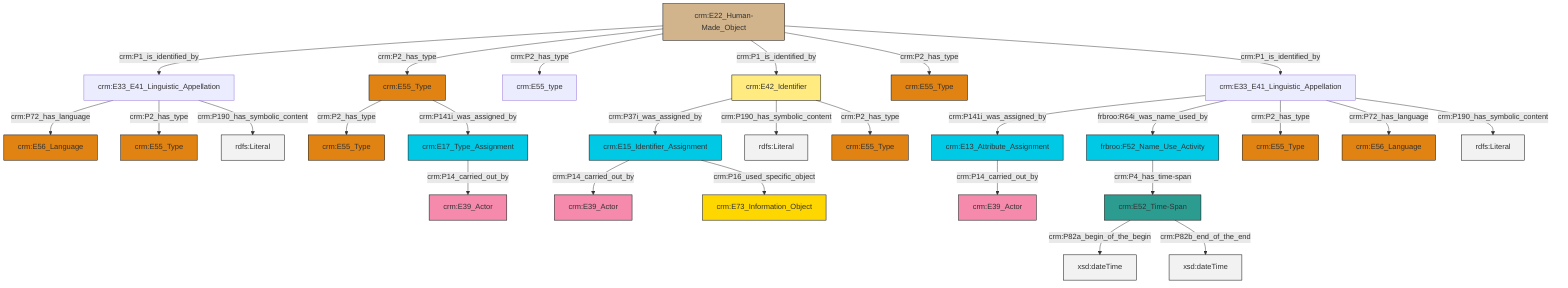 graph TD
classDef Literal fill:#f2f2f2,stroke:#000000;
classDef CRM_Entity fill:#FFFFFF,stroke:#000000;
classDef Temporal_Entity fill:#00C9E6, stroke:#000000;
classDef Type fill:#E18312, stroke:#000000;
classDef Time-Span fill:#2C9C91, stroke:#000000;
classDef Appellation fill:#FFEB7F, stroke:#000000;
classDef Place fill:#008836, stroke:#000000;
classDef Persistent_Item fill:#B266B2, stroke:#000000;
classDef Conceptual_Object fill:#FFD700, stroke:#000000;
classDef Physical_Thing fill:#D2B48C, stroke:#000000;
classDef Actor fill:#f58aad, stroke:#000000;
classDef PC_Classes fill:#4ce600, stroke:#000000;
classDef Multi fill:#cccccc,stroke:#000000;

0["crm:E15_Identifier_Assignment"]:::Temporal_Entity -->|crm:P14_carried_out_by| 1["crm:E39_Actor"]:::Actor
2["crm:E42_Identifier"]:::Appellation -->|crm:P37i_was_assigned_by| 0["crm:E15_Identifier_Assignment"]:::Temporal_Entity
7["crm:E52_Time-Span"]:::Time-Span -->|crm:P82a_begin_of_the_begin| 8[xsd:dateTime]:::Literal
12["crm:E22_Human-Made_Object"]:::Physical_Thing -->|crm:P1_is_identified_by| 3["crm:E33_E41_Linguistic_Appellation"]:::Default
15["crm:E17_Type_Assignment"]:::Temporal_Entity -->|crm:P14_carried_out_by| 16["crm:E39_Actor"]:::Actor
2["crm:E42_Identifier"]:::Appellation -->|crm:P190_has_symbolic_content| 17[rdfs:Literal]:::Literal
7["crm:E52_Time-Span"]:::Time-Span -->|crm:P82b_end_of_the_end| 24[xsd:dateTime]:::Literal
25["crm:E55_Type"]:::Type -->|crm:P2_has_type| 22["crm:E55_Type"]:::Type
3["crm:E33_E41_Linguistic_Appellation"]:::Default -->|crm:P72_has_language| 28["crm:E56_Language"]:::Type
25["crm:E55_Type"]:::Type -->|crm:P141i_was_assigned_by| 15["crm:E17_Type_Assignment"]:::Temporal_Entity
12["crm:E22_Human-Made_Object"]:::Physical_Thing -->|crm:P2_has_type| 25["crm:E55_Type"]:::Type
5["crm:E13_Attribute_Assignment"]:::Temporal_Entity -->|crm:P14_carried_out_by| 34["crm:E39_Actor"]:::Actor
12["crm:E22_Human-Made_Object"]:::Physical_Thing -->|crm:P2_has_type| 13["crm:E55_type"]:::Default
2["crm:E42_Identifier"]:::Appellation -->|crm:P2_has_type| 36["crm:E55_Type"]:::Type
31["crm:E33_E41_Linguistic_Appellation"]:::Default -->|crm:P141i_was_assigned_by| 5["crm:E13_Attribute_Assignment"]:::Temporal_Entity
3["crm:E33_E41_Linguistic_Appellation"]:::Default -->|crm:P2_has_type| 20["crm:E55_Type"]:::Type
12["crm:E22_Human-Made_Object"]:::Physical_Thing -->|crm:P1_is_identified_by| 2["crm:E42_Identifier"]:::Appellation
0["crm:E15_Identifier_Assignment"]:::Temporal_Entity -->|crm:P16_used_specific_object| 26["crm:E73_Information_Object"]:::Conceptual_Object
12["crm:E22_Human-Made_Object"]:::Physical_Thing -->|crm:P2_has_type| 10["crm:E55_Type"]:::Type
31["crm:E33_E41_Linguistic_Appellation"]:::Default -->|frbroo:R64i_was_name_used_by| 18["frbroo:F52_Name_Use_Activity"]:::Temporal_Entity
18["frbroo:F52_Name_Use_Activity"]:::Temporal_Entity -->|crm:P4_has_time-span| 7["crm:E52_Time-Span"]:::Time-Span
31["crm:E33_E41_Linguistic_Appellation"]:::Default -->|crm:P2_has_type| 38["crm:E55_Type"]:::Type
3["crm:E33_E41_Linguistic_Appellation"]:::Default -->|crm:P190_has_symbolic_content| 49[rdfs:Literal]:::Literal
12["crm:E22_Human-Made_Object"]:::Physical_Thing -->|crm:P1_is_identified_by| 31["crm:E33_E41_Linguistic_Appellation"]:::Default
31["crm:E33_E41_Linguistic_Appellation"]:::Default -->|crm:P72_has_language| 47["crm:E56_Language"]:::Type
31["crm:E33_E41_Linguistic_Appellation"]:::Default -->|crm:P190_has_symbolic_content| 50[rdfs:Literal]:::Literal